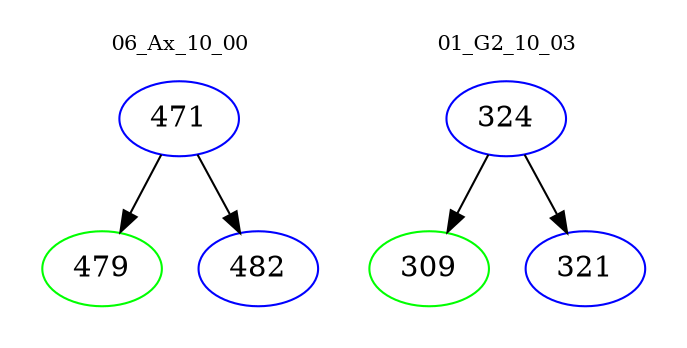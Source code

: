 digraph{
subgraph cluster_0 {
color = white
label = "06_Ax_10_00";
fontsize=10;
T0_471 [label="471", color="blue"]
T0_471 -> T0_479 [color="black"]
T0_479 [label="479", color="green"]
T0_471 -> T0_482 [color="black"]
T0_482 [label="482", color="blue"]
}
subgraph cluster_1 {
color = white
label = "01_G2_10_03";
fontsize=10;
T1_324 [label="324", color="blue"]
T1_324 -> T1_309 [color="black"]
T1_309 [label="309", color="green"]
T1_324 -> T1_321 [color="black"]
T1_321 [label="321", color="blue"]
}
}
